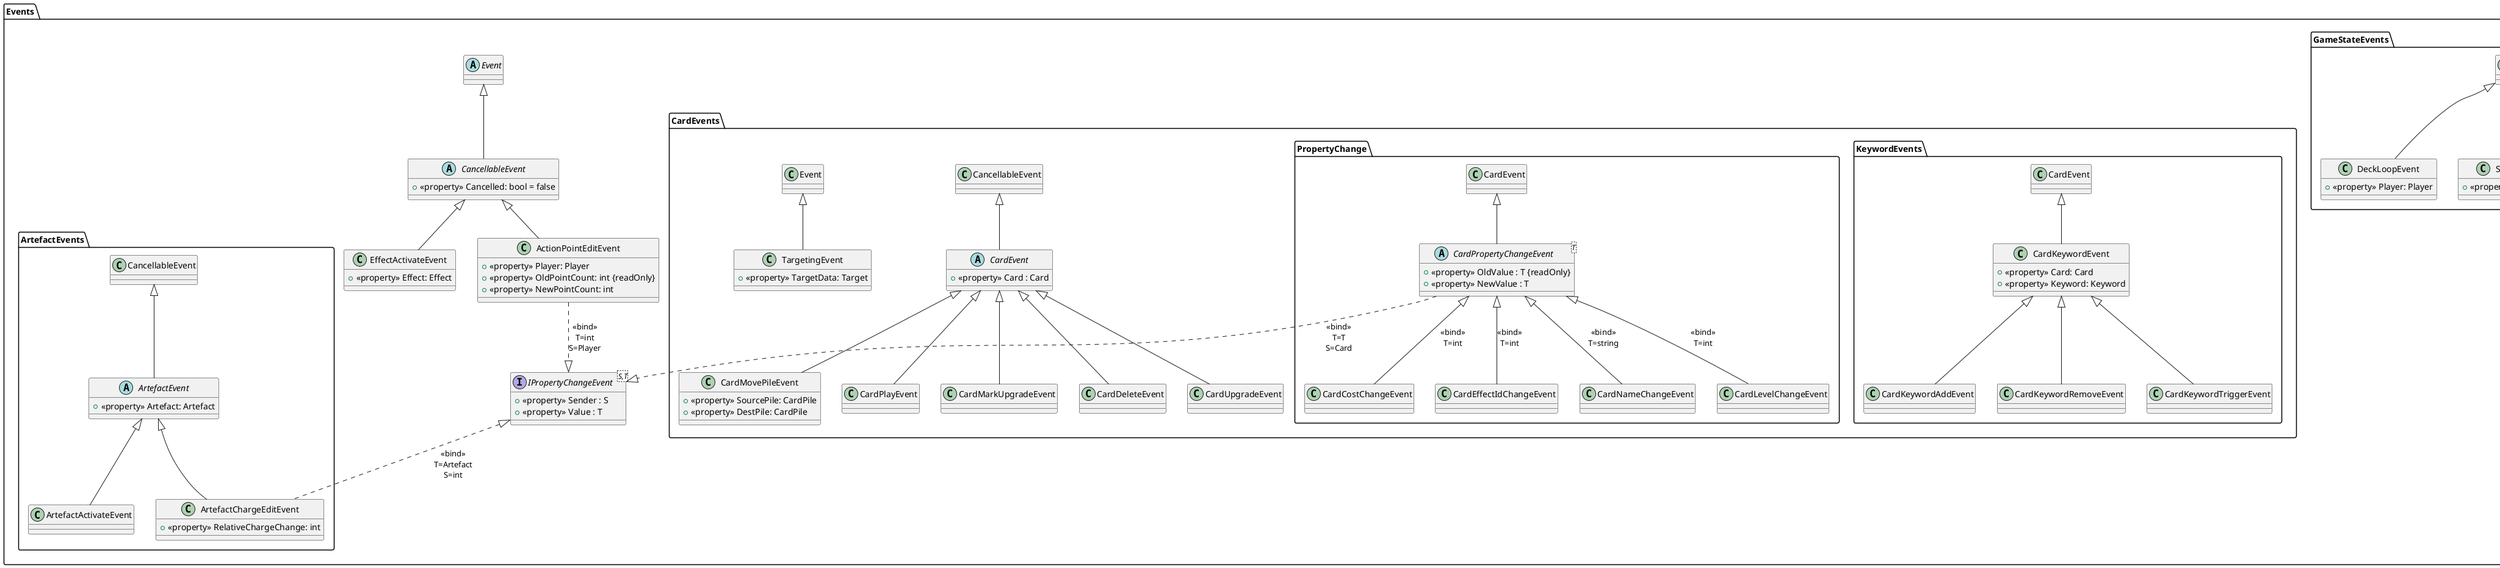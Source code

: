 ﻿@startuml
package Events{
abstract class Event
abstract class CancellableEvent extends Event{ 
 + <<property>> Cancelled: bool = false
}

class EffectActivateEvent extends CancellableEvent{
    + <<property>> Effect: Effect
}

interface IPropertyChangeEvent<S,T>{
    + <<property>> Sender : S
    + <<property>> Value : T
}

class ActionPointEditEvent extends CancellableEvent{
    + <<property>> Player: Player
    + <<property>> OldPointCount: int {readOnly}
    + <<property>> NewPointCount: int
    
}

'implementation explicite seulement accessible via l'interface
ActionPointEditEvent ..|> IPropertyChangeEvent : <<bind>>\nT=int\nS=Player


package GameStateEvents{

class StartTurnEvent extends Event{
+ <<property>> Player: Player
}

class EndTurnEvent extends Event{
+ <<property>> Player: Player
}
class DeckLoopEvent extends Event{
+ <<property>> Player: Player
}
}

package CardEvents{

abstract class CardEvent extends CancellableEvent{
 + <<property>> Card : Card
}

class TargetingEvent extends Event{
 + <<property>> TargetData: Target
}


class CardUpgradeEvent extends CardEvent
class CardMovePileEvent extends CardEvent{
 + <<property>> SourcePile: CardPile
 + <<property>> DestPile: CardPile
}

class CardPlayEvent extends CardEvent
class CardMarkUpgradeEvent extends CardEvent
class CardDeleteEvent extends CardEvent



package PropertyChange{
abstract class CardPropertyChangeEvent<T> extends CardEvent{
 + <<property>> OldValue : T {readOnly}
 + <<property>> NewValue : T
}
'implementation explicite seulement accesible via l'interface
CardPropertyChangeEvent ..|> IPropertyChangeEvent : <<bind>>\nT=T\nS=Card

CardNameChangeEvent --u|> CardPropertyChangeEvent : <<bind>>\nT=string
CardLevelChangeEvent --u|> CardPropertyChangeEvent : <<bind>>\nT=int
CardCostChangeEvent --u|> CardPropertyChangeEvent : <<bind>>\nT=int
CardEffectIdChangeEvent --u|> CardPropertyChangeEvent : <<bind>>\nT=int

}

package KeywordEvents{
class CardKeywordEvent extends CardEvent{
    + <<property>> Card: Card
    + <<property>> Keyword: Keyword
}


class CardKeywordAddEvent extends CardKeywordEvent{
}
class CardKeywordRemoveEvent extends CardKeywordEvent{
}

class CardKeywordTriggerEvent extends CardKeywordEvent{
}

'keywordevents
} 
'CardEvents
}

package ArtefactEvents{

abstract class ArtefactEvent extends CancellableEvent{
    + <<property>> Artefact: Artefact
}

class ArtefactChargeEditEvent extends ArtefactEvent{
    + <<property>> RelativeChargeChange: int
}


class ArtefactActivateEvent extends ArtefactEvent

ArtefactChargeEditEvent ..u|> IPropertyChangeEvent : <<bind>>\nT=Artefact\nS=int

'ArtefactEvents
}

'Events
}
@enduml